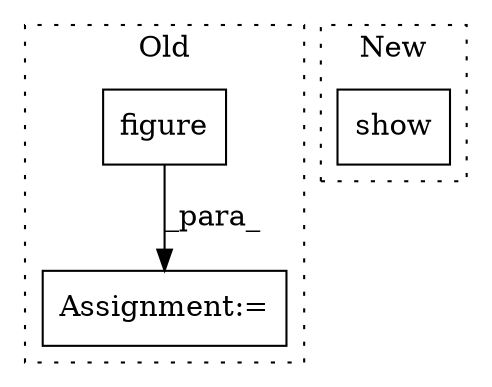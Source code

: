 digraph G {
subgraph cluster0 {
1 [label="figure" a="32" s="229,268" l="12,1" shape="box"];
3 [label="Assignment:=" a="7" s="210" l="1" shape="box"];
label = "Old";
style="dotted";
}
subgraph cluster1 {
2 [label="show" a="32" s="755" l="6" shape="box"];
label = "New";
style="dotted";
}
1 -> 3 [label="_para_"];
}